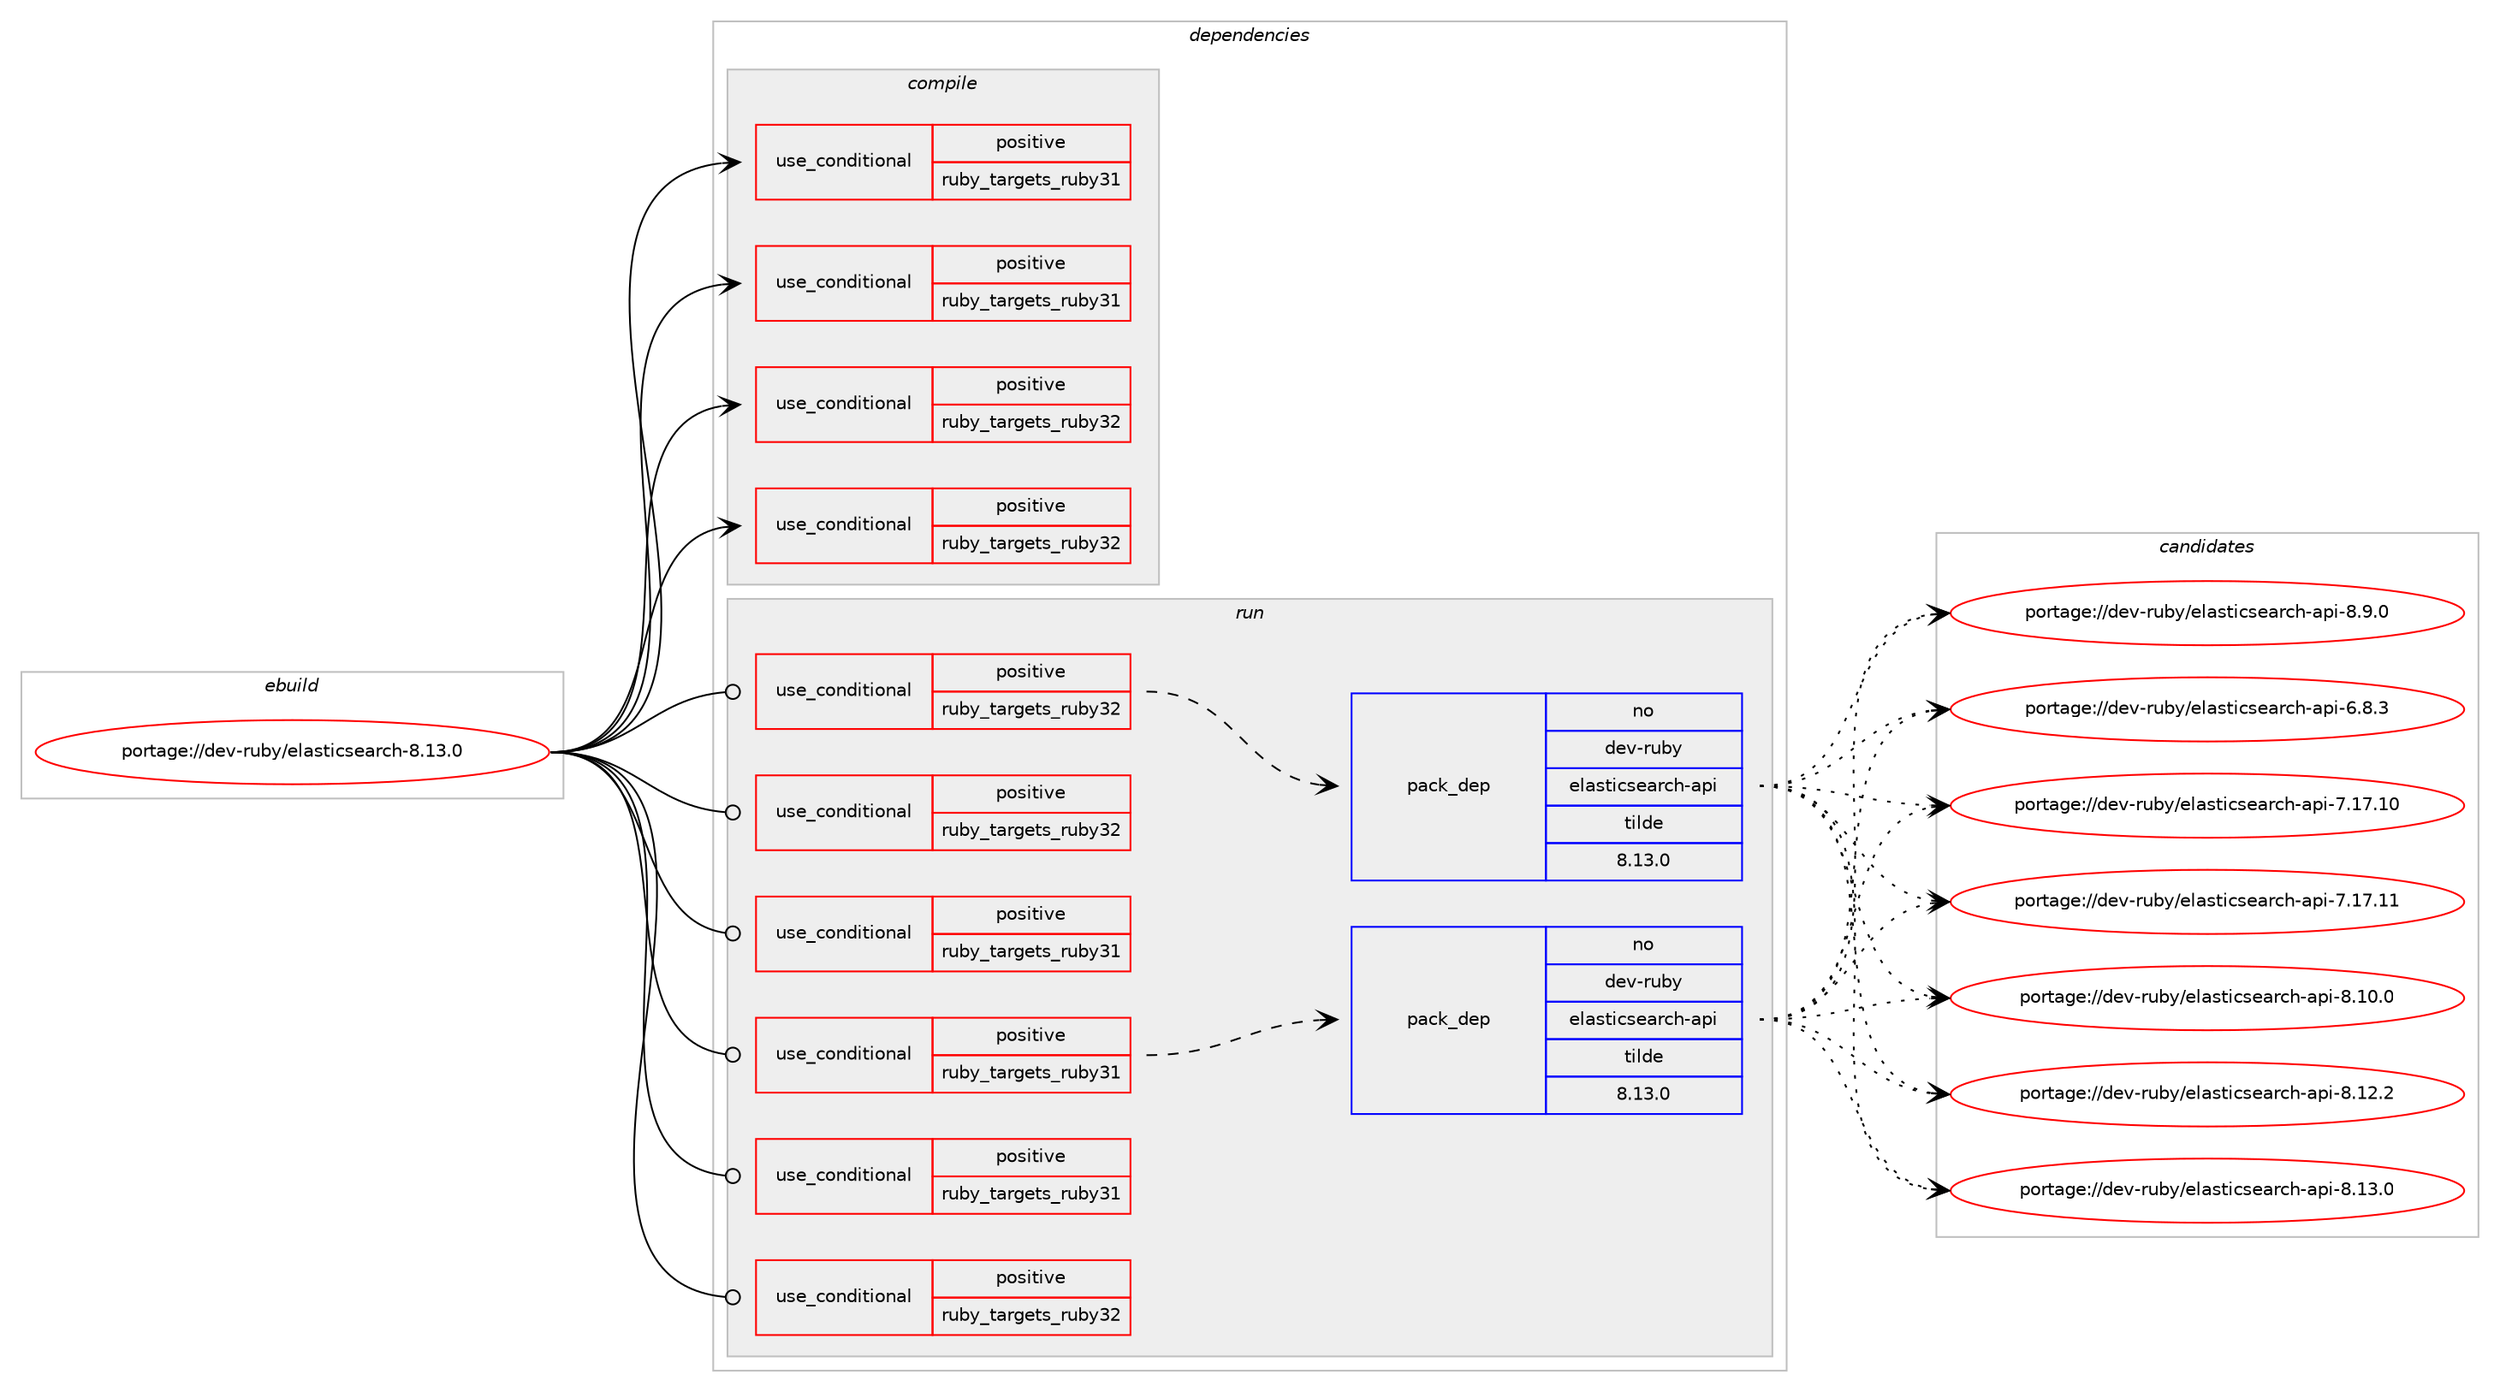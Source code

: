 digraph prolog {

# *************
# Graph options
# *************

newrank=true;
concentrate=true;
compound=true;
graph [rankdir=LR,fontname=Helvetica,fontsize=10,ranksep=1.5];#, ranksep=2.5, nodesep=0.2];
edge  [arrowhead=vee];
node  [fontname=Helvetica,fontsize=10];

# **********
# The ebuild
# **********

subgraph cluster_leftcol {
color=gray;
rank=same;
label=<<i>ebuild</i>>;
id [label="portage://dev-ruby/elasticsearch-8.13.0", color=red, width=4, href="../dev-ruby/elasticsearch-8.13.0.svg"];
}

# ****************
# The dependencies
# ****************

subgraph cluster_midcol {
color=gray;
label=<<i>dependencies</i>>;
subgraph cluster_compile {
fillcolor="#eeeeee";
style=filled;
label=<<i>compile</i>>;
subgraph cond45845 {
dependency92898 [label=<<TABLE BORDER="0" CELLBORDER="1" CELLSPACING="0" CELLPADDING="4"><TR><TD ROWSPAN="3" CELLPADDING="10">use_conditional</TD></TR><TR><TD>positive</TD></TR><TR><TD>ruby_targets_ruby31</TD></TR></TABLE>>, shape=none, color=red];
# *** BEGIN UNKNOWN DEPENDENCY TYPE (TODO) ***
# dependency92898 -> package_dependency(portage://dev-ruby/elasticsearch-8.13.0,install,no,dev-lang,ruby,none,[,,],[slot(3.1)],[])
# *** END UNKNOWN DEPENDENCY TYPE (TODO) ***

}
id:e -> dependency92898:w [weight=20,style="solid",arrowhead="vee"];
subgraph cond45846 {
dependency92899 [label=<<TABLE BORDER="0" CELLBORDER="1" CELLSPACING="0" CELLPADDING="4"><TR><TD ROWSPAN="3" CELLPADDING="10">use_conditional</TD></TR><TR><TD>positive</TD></TR><TR><TD>ruby_targets_ruby31</TD></TR></TABLE>>, shape=none, color=red];
# *** BEGIN UNKNOWN DEPENDENCY TYPE (TODO) ***
# dependency92899 -> package_dependency(portage://dev-ruby/elasticsearch-8.13.0,install,no,virtual,rubygems,none,[,,],[],[use(enable(ruby_targets_ruby31),negative)])
# *** END UNKNOWN DEPENDENCY TYPE (TODO) ***

}
id:e -> dependency92899:w [weight=20,style="solid",arrowhead="vee"];
subgraph cond45847 {
dependency92900 [label=<<TABLE BORDER="0" CELLBORDER="1" CELLSPACING="0" CELLPADDING="4"><TR><TD ROWSPAN="3" CELLPADDING="10">use_conditional</TD></TR><TR><TD>positive</TD></TR><TR><TD>ruby_targets_ruby32</TD></TR></TABLE>>, shape=none, color=red];
# *** BEGIN UNKNOWN DEPENDENCY TYPE (TODO) ***
# dependency92900 -> package_dependency(portage://dev-ruby/elasticsearch-8.13.0,install,no,dev-lang,ruby,none,[,,],[slot(3.2)],[])
# *** END UNKNOWN DEPENDENCY TYPE (TODO) ***

}
id:e -> dependency92900:w [weight=20,style="solid",arrowhead="vee"];
subgraph cond45848 {
dependency92901 [label=<<TABLE BORDER="0" CELLBORDER="1" CELLSPACING="0" CELLPADDING="4"><TR><TD ROWSPAN="3" CELLPADDING="10">use_conditional</TD></TR><TR><TD>positive</TD></TR><TR><TD>ruby_targets_ruby32</TD></TR></TABLE>>, shape=none, color=red];
# *** BEGIN UNKNOWN DEPENDENCY TYPE (TODO) ***
# dependency92901 -> package_dependency(portage://dev-ruby/elasticsearch-8.13.0,install,no,virtual,rubygems,none,[,,],[],[use(enable(ruby_targets_ruby32),negative)])
# *** END UNKNOWN DEPENDENCY TYPE (TODO) ***

}
id:e -> dependency92901:w [weight=20,style="solid",arrowhead="vee"];
}
subgraph cluster_compileandrun {
fillcolor="#eeeeee";
style=filled;
label=<<i>compile and run</i>>;
}
subgraph cluster_run {
fillcolor="#eeeeee";
style=filled;
label=<<i>run</i>>;
subgraph cond45849 {
dependency92902 [label=<<TABLE BORDER="0" CELLBORDER="1" CELLSPACING="0" CELLPADDING="4"><TR><TD ROWSPAN="3" CELLPADDING="10">use_conditional</TD></TR><TR><TD>positive</TD></TR><TR><TD>ruby_targets_ruby31</TD></TR></TABLE>>, shape=none, color=red];
# *** BEGIN UNKNOWN DEPENDENCY TYPE (TODO) ***
# dependency92902 -> package_dependency(portage://dev-ruby/elasticsearch-8.13.0,run,no,dev-lang,ruby,none,[,,],[slot(3.1)],[])
# *** END UNKNOWN DEPENDENCY TYPE (TODO) ***

}
id:e -> dependency92902:w [weight=20,style="solid",arrowhead="odot"];
subgraph cond45850 {
dependency92903 [label=<<TABLE BORDER="0" CELLBORDER="1" CELLSPACING="0" CELLPADDING="4"><TR><TD ROWSPAN="3" CELLPADDING="10">use_conditional</TD></TR><TR><TD>positive</TD></TR><TR><TD>ruby_targets_ruby31</TD></TR></TABLE>>, shape=none, color=red];
subgraph pack45776 {
dependency92904 [label=<<TABLE BORDER="0" CELLBORDER="1" CELLSPACING="0" CELLPADDING="4" WIDTH="220"><TR><TD ROWSPAN="6" CELLPADDING="30">pack_dep</TD></TR><TR><TD WIDTH="110">no</TD></TR><TR><TD>dev-ruby</TD></TR><TR><TD>elasticsearch-api</TD></TR><TR><TD>tilde</TD></TR><TR><TD>8.13.0</TD></TR></TABLE>>, shape=none, color=blue];
}
dependency92903:e -> dependency92904:w [weight=20,style="dashed",arrowhead="vee"];
# *** BEGIN UNKNOWN DEPENDENCY TYPE (TODO) ***
# dependency92903 -> package_dependency(portage://dev-ruby/elasticsearch-8.13.0,run,no,dev-ruby,elastic-transport,none,[,,],[slot(8)],[use(enable(ruby_targets_ruby31),negative)])
# *** END UNKNOWN DEPENDENCY TYPE (TODO) ***

}
id:e -> dependency92903:w [weight=20,style="solid",arrowhead="odot"];
subgraph cond45851 {
dependency92905 [label=<<TABLE BORDER="0" CELLBORDER="1" CELLSPACING="0" CELLPADDING="4"><TR><TD ROWSPAN="3" CELLPADDING="10">use_conditional</TD></TR><TR><TD>positive</TD></TR><TR><TD>ruby_targets_ruby31</TD></TR></TABLE>>, shape=none, color=red];
# *** BEGIN UNKNOWN DEPENDENCY TYPE (TODO) ***
# dependency92905 -> package_dependency(portage://dev-ruby/elasticsearch-8.13.0,run,no,virtual,rubygems,none,[,,],[],[use(enable(ruby_targets_ruby31),negative)])
# *** END UNKNOWN DEPENDENCY TYPE (TODO) ***

}
id:e -> dependency92905:w [weight=20,style="solid",arrowhead="odot"];
subgraph cond45852 {
dependency92906 [label=<<TABLE BORDER="0" CELLBORDER="1" CELLSPACING="0" CELLPADDING="4"><TR><TD ROWSPAN="3" CELLPADDING="10">use_conditional</TD></TR><TR><TD>positive</TD></TR><TR><TD>ruby_targets_ruby32</TD></TR></TABLE>>, shape=none, color=red];
# *** BEGIN UNKNOWN DEPENDENCY TYPE (TODO) ***
# dependency92906 -> package_dependency(portage://dev-ruby/elasticsearch-8.13.0,run,no,dev-lang,ruby,none,[,,],[slot(3.2)],[])
# *** END UNKNOWN DEPENDENCY TYPE (TODO) ***

}
id:e -> dependency92906:w [weight=20,style="solid",arrowhead="odot"];
subgraph cond45853 {
dependency92907 [label=<<TABLE BORDER="0" CELLBORDER="1" CELLSPACING="0" CELLPADDING="4"><TR><TD ROWSPAN="3" CELLPADDING="10">use_conditional</TD></TR><TR><TD>positive</TD></TR><TR><TD>ruby_targets_ruby32</TD></TR></TABLE>>, shape=none, color=red];
subgraph pack45777 {
dependency92908 [label=<<TABLE BORDER="0" CELLBORDER="1" CELLSPACING="0" CELLPADDING="4" WIDTH="220"><TR><TD ROWSPAN="6" CELLPADDING="30">pack_dep</TD></TR><TR><TD WIDTH="110">no</TD></TR><TR><TD>dev-ruby</TD></TR><TR><TD>elasticsearch-api</TD></TR><TR><TD>tilde</TD></TR><TR><TD>8.13.0</TD></TR></TABLE>>, shape=none, color=blue];
}
dependency92907:e -> dependency92908:w [weight=20,style="dashed",arrowhead="vee"];
# *** BEGIN UNKNOWN DEPENDENCY TYPE (TODO) ***
# dependency92907 -> package_dependency(portage://dev-ruby/elasticsearch-8.13.0,run,no,dev-ruby,elastic-transport,none,[,,],[slot(8)],[use(enable(ruby_targets_ruby32),negative)])
# *** END UNKNOWN DEPENDENCY TYPE (TODO) ***

}
id:e -> dependency92907:w [weight=20,style="solid",arrowhead="odot"];
subgraph cond45854 {
dependency92909 [label=<<TABLE BORDER="0" CELLBORDER="1" CELLSPACING="0" CELLPADDING="4"><TR><TD ROWSPAN="3" CELLPADDING="10">use_conditional</TD></TR><TR><TD>positive</TD></TR><TR><TD>ruby_targets_ruby32</TD></TR></TABLE>>, shape=none, color=red];
# *** BEGIN UNKNOWN DEPENDENCY TYPE (TODO) ***
# dependency92909 -> package_dependency(portage://dev-ruby/elasticsearch-8.13.0,run,no,virtual,rubygems,none,[,,],[],[use(enable(ruby_targets_ruby32),negative)])
# *** END UNKNOWN DEPENDENCY TYPE (TODO) ***

}
id:e -> dependency92909:w [weight=20,style="solid",arrowhead="odot"];
}
}

# **************
# The candidates
# **************

subgraph cluster_choices {
rank=same;
color=gray;
label=<<i>candidates</i>>;

subgraph choice45776 {
color=black;
nodesep=1;
choice100101118451141179812147101108971151161059911510197114991044597112105455446564651 [label="portage://dev-ruby/elasticsearch-api-6.8.3", color=red, width=4,href="../dev-ruby/elasticsearch-api-6.8.3.svg"];
choice1001011184511411798121471011089711511610599115101971149910445971121054555464955464948 [label="portage://dev-ruby/elasticsearch-api-7.17.10", color=red, width=4,href="../dev-ruby/elasticsearch-api-7.17.10.svg"];
choice1001011184511411798121471011089711511610599115101971149910445971121054555464955464949 [label="portage://dev-ruby/elasticsearch-api-7.17.11", color=red, width=4,href="../dev-ruby/elasticsearch-api-7.17.11.svg"];
choice10010111845114117981214710110897115116105991151019711499104459711210545564649484648 [label="portage://dev-ruby/elasticsearch-api-8.10.0", color=red, width=4,href="../dev-ruby/elasticsearch-api-8.10.0.svg"];
choice10010111845114117981214710110897115116105991151019711499104459711210545564649504650 [label="portage://dev-ruby/elasticsearch-api-8.12.2", color=red, width=4,href="../dev-ruby/elasticsearch-api-8.12.2.svg"];
choice10010111845114117981214710110897115116105991151019711499104459711210545564649514648 [label="portage://dev-ruby/elasticsearch-api-8.13.0", color=red, width=4,href="../dev-ruby/elasticsearch-api-8.13.0.svg"];
choice100101118451141179812147101108971151161059911510197114991044597112105455646574648 [label="portage://dev-ruby/elasticsearch-api-8.9.0", color=red, width=4,href="../dev-ruby/elasticsearch-api-8.9.0.svg"];
dependency92904:e -> choice100101118451141179812147101108971151161059911510197114991044597112105455446564651:w [style=dotted,weight="100"];
dependency92904:e -> choice1001011184511411798121471011089711511610599115101971149910445971121054555464955464948:w [style=dotted,weight="100"];
dependency92904:e -> choice1001011184511411798121471011089711511610599115101971149910445971121054555464955464949:w [style=dotted,weight="100"];
dependency92904:e -> choice10010111845114117981214710110897115116105991151019711499104459711210545564649484648:w [style=dotted,weight="100"];
dependency92904:e -> choice10010111845114117981214710110897115116105991151019711499104459711210545564649504650:w [style=dotted,weight="100"];
dependency92904:e -> choice10010111845114117981214710110897115116105991151019711499104459711210545564649514648:w [style=dotted,weight="100"];
dependency92904:e -> choice100101118451141179812147101108971151161059911510197114991044597112105455646574648:w [style=dotted,weight="100"];
}
subgraph choice45777 {
color=black;
nodesep=1;
choice100101118451141179812147101108971151161059911510197114991044597112105455446564651 [label="portage://dev-ruby/elasticsearch-api-6.8.3", color=red, width=4,href="../dev-ruby/elasticsearch-api-6.8.3.svg"];
choice1001011184511411798121471011089711511610599115101971149910445971121054555464955464948 [label="portage://dev-ruby/elasticsearch-api-7.17.10", color=red, width=4,href="../dev-ruby/elasticsearch-api-7.17.10.svg"];
choice1001011184511411798121471011089711511610599115101971149910445971121054555464955464949 [label="portage://dev-ruby/elasticsearch-api-7.17.11", color=red, width=4,href="../dev-ruby/elasticsearch-api-7.17.11.svg"];
choice10010111845114117981214710110897115116105991151019711499104459711210545564649484648 [label="portage://dev-ruby/elasticsearch-api-8.10.0", color=red, width=4,href="../dev-ruby/elasticsearch-api-8.10.0.svg"];
choice10010111845114117981214710110897115116105991151019711499104459711210545564649504650 [label="portage://dev-ruby/elasticsearch-api-8.12.2", color=red, width=4,href="../dev-ruby/elasticsearch-api-8.12.2.svg"];
choice10010111845114117981214710110897115116105991151019711499104459711210545564649514648 [label="portage://dev-ruby/elasticsearch-api-8.13.0", color=red, width=4,href="../dev-ruby/elasticsearch-api-8.13.0.svg"];
choice100101118451141179812147101108971151161059911510197114991044597112105455646574648 [label="portage://dev-ruby/elasticsearch-api-8.9.0", color=red, width=4,href="../dev-ruby/elasticsearch-api-8.9.0.svg"];
dependency92908:e -> choice100101118451141179812147101108971151161059911510197114991044597112105455446564651:w [style=dotted,weight="100"];
dependency92908:e -> choice1001011184511411798121471011089711511610599115101971149910445971121054555464955464948:w [style=dotted,weight="100"];
dependency92908:e -> choice1001011184511411798121471011089711511610599115101971149910445971121054555464955464949:w [style=dotted,weight="100"];
dependency92908:e -> choice10010111845114117981214710110897115116105991151019711499104459711210545564649484648:w [style=dotted,weight="100"];
dependency92908:e -> choice10010111845114117981214710110897115116105991151019711499104459711210545564649504650:w [style=dotted,weight="100"];
dependency92908:e -> choice10010111845114117981214710110897115116105991151019711499104459711210545564649514648:w [style=dotted,weight="100"];
dependency92908:e -> choice100101118451141179812147101108971151161059911510197114991044597112105455646574648:w [style=dotted,weight="100"];
}
}

}
